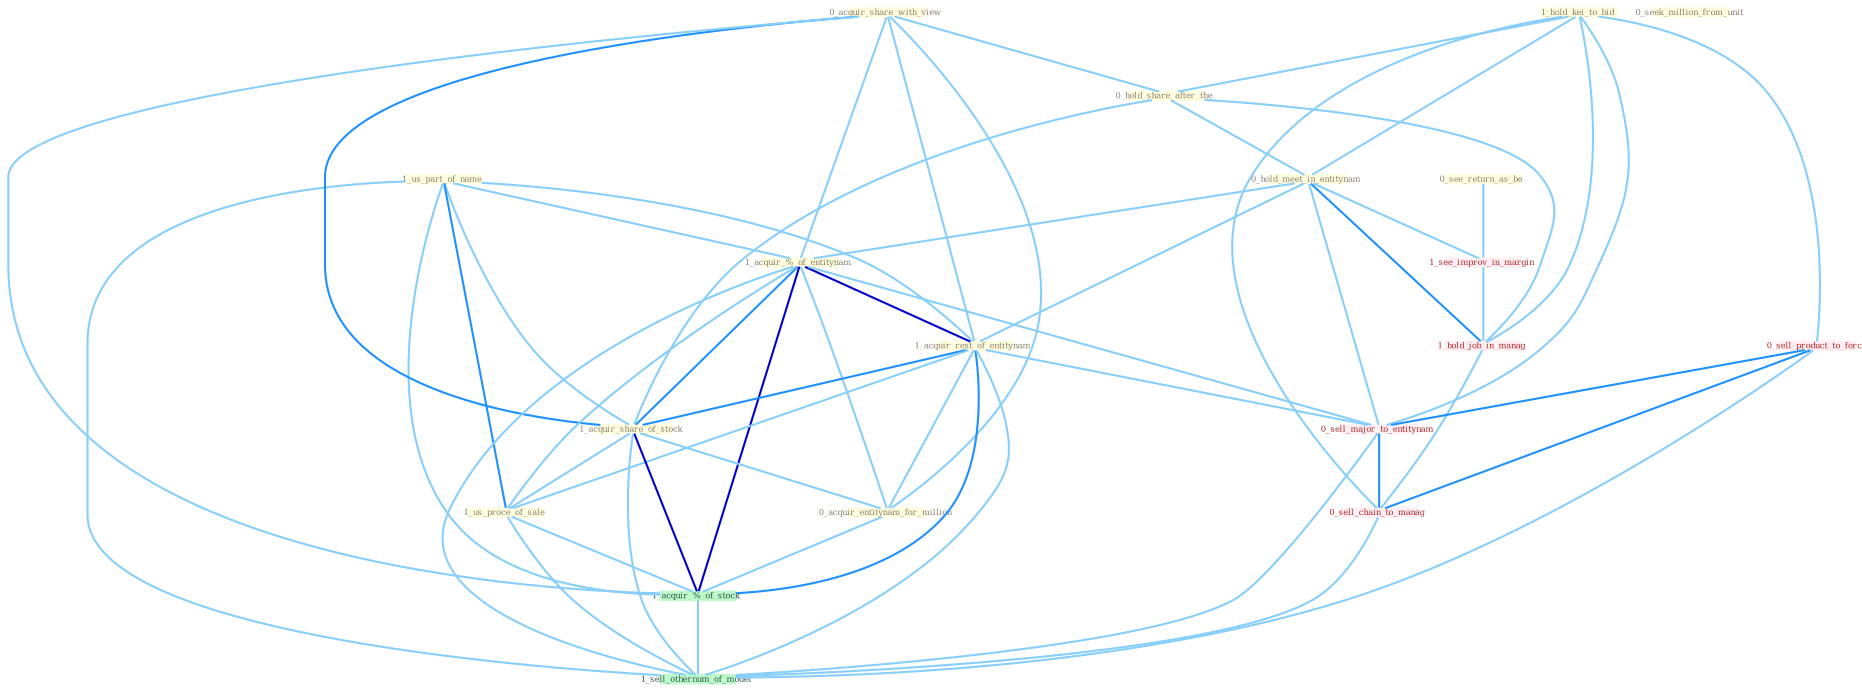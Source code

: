 Graph G{ 
    node
    [shape=polygon,style=filled,width=.5,height=.06,color="#BDFCC9",fixedsize=true,fontsize=4,
    fontcolor="#2f4f4f"];
    {node
    [color="#ffffe0", fontcolor="#8b7d6b"] "1_us_part_of_name " "0_see_return_as_be " "1_hold_kei_to_bid " "0_acquir_share_with_view " "0_hold_share_after_the " "0_seek_million_from_unit " "0_hold_meet_in_entitynam " "1_acquir_%_of_entitynam " "1_acquir_rest_of_entitynam " "1_acquir_share_of_stock " "0_acquir_entitynam_for_million " "1_us_proce_of_sale "}
{node [color="#fff0f5", fontcolor="#b22222"] "1_see_improv_in_margin " "1_hold_job_in_manag " "0_sell_product_to_forc " "0_sell_major_to_entitynam " "0_sell_chain_to_manag "}
edge [color="#B0E2FF"];

	"1_us_part_of_name " -- "1_acquir_%_of_entitynam " [w="1", color="#87cefa" ];
	"1_us_part_of_name " -- "1_acquir_rest_of_entitynam " [w="1", color="#87cefa" ];
	"1_us_part_of_name " -- "1_acquir_share_of_stock " [w="1", color="#87cefa" ];
	"1_us_part_of_name " -- "1_us_proce_of_sale " [w="2", color="#1e90ff" , len=0.8];
	"1_us_part_of_name " -- "1_acquir_%_of_stock " [w="1", color="#87cefa" ];
	"1_us_part_of_name " -- "1_sell_othernum_of_model " [w="1", color="#87cefa" ];
	"0_see_return_as_be " -- "1_see_improv_in_margin " [w="1", color="#87cefa" ];
	"1_hold_kei_to_bid " -- "0_hold_share_after_the " [w="1", color="#87cefa" ];
	"1_hold_kei_to_bid " -- "0_hold_meet_in_entitynam " [w="1", color="#87cefa" ];
	"1_hold_kei_to_bid " -- "1_hold_job_in_manag " [w="1", color="#87cefa" ];
	"1_hold_kei_to_bid " -- "0_sell_product_to_forc " [w="1", color="#87cefa" ];
	"1_hold_kei_to_bid " -- "0_sell_major_to_entitynam " [w="1", color="#87cefa" ];
	"1_hold_kei_to_bid " -- "0_sell_chain_to_manag " [w="1", color="#87cefa" ];
	"0_acquir_share_with_view " -- "0_hold_share_after_the " [w="1", color="#87cefa" ];
	"0_acquir_share_with_view " -- "1_acquir_%_of_entitynam " [w="1", color="#87cefa" ];
	"0_acquir_share_with_view " -- "1_acquir_rest_of_entitynam " [w="1", color="#87cefa" ];
	"0_acquir_share_with_view " -- "1_acquir_share_of_stock " [w="2", color="#1e90ff" , len=0.8];
	"0_acquir_share_with_view " -- "0_acquir_entitynam_for_million " [w="1", color="#87cefa" ];
	"0_acquir_share_with_view " -- "1_acquir_%_of_stock " [w="1", color="#87cefa" ];
	"0_hold_share_after_the " -- "0_hold_meet_in_entitynam " [w="1", color="#87cefa" ];
	"0_hold_share_after_the " -- "1_acquir_share_of_stock " [w="1", color="#87cefa" ];
	"0_hold_share_after_the " -- "1_hold_job_in_manag " [w="1", color="#87cefa" ];
	"0_hold_meet_in_entitynam " -- "1_acquir_%_of_entitynam " [w="1", color="#87cefa" ];
	"0_hold_meet_in_entitynam " -- "1_acquir_rest_of_entitynam " [w="1", color="#87cefa" ];
	"0_hold_meet_in_entitynam " -- "1_see_improv_in_margin " [w="1", color="#87cefa" ];
	"0_hold_meet_in_entitynam " -- "1_hold_job_in_manag " [w="2", color="#1e90ff" , len=0.8];
	"0_hold_meet_in_entitynam " -- "0_sell_major_to_entitynam " [w="1", color="#87cefa" ];
	"1_acquir_%_of_entitynam " -- "1_acquir_rest_of_entitynam " [w="3", color="#0000cd" , len=0.6];
	"1_acquir_%_of_entitynam " -- "1_acquir_share_of_stock " [w="2", color="#1e90ff" , len=0.8];
	"1_acquir_%_of_entitynam " -- "0_acquir_entitynam_for_million " [w="1", color="#87cefa" ];
	"1_acquir_%_of_entitynam " -- "1_us_proce_of_sale " [w="1", color="#87cefa" ];
	"1_acquir_%_of_entitynam " -- "1_acquir_%_of_stock " [w="3", color="#0000cd" , len=0.6];
	"1_acquir_%_of_entitynam " -- "0_sell_major_to_entitynam " [w="1", color="#87cefa" ];
	"1_acquir_%_of_entitynam " -- "1_sell_othernum_of_model " [w="1", color="#87cefa" ];
	"1_acquir_rest_of_entitynam " -- "1_acquir_share_of_stock " [w="2", color="#1e90ff" , len=0.8];
	"1_acquir_rest_of_entitynam " -- "0_acquir_entitynam_for_million " [w="1", color="#87cefa" ];
	"1_acquir_rest_of_entitynam " -- "1_us_proce_of_sale " [w="1", color="#87cefa" ];
	"1_acquir_rest_of_entitynam " -- "1_acquir_%_of_stock " [w="2", color="#1e90ff" , len=0.8];
	"1_acquir_rest_of_entitynam " -- "0_sell_major_to_entitynam " [w="1", color="#87cefa" ];
	"1_acquir_rest_of_entitynam " -- "1_sell_othernum_of_model " [w="1", color="#87cefa" ];
	"1_acquir_share_of_stock " -- "0_acquir_entitynam_for_million " [w="1", color="#87cefa" ];
	"1_acquir_share_of_stock " -- "1_us_proce_of_sale " [w="1", color="#87cefa" ];
	"1_acquir_share_of_stock " -- "1_acquir_%_of_stock " [w="3", color="#0000cd" , len=0.6];
	"1_acquir_share_of_stock " -- "1_sell_othernum_of_model " [w="1", color="#87cefa" ];
	"0_acquir_entitynam_for_million " -- "1_acquir_%_of_stock " [w="1", color="#87cefa" ];
	"1_us_proce_of_sale " -- "1_acquir_%_of_stock " [w="1", color="#87cefa" ];
	"1_us_proce_of_sale " -- "1_sell_othernum_of_model " [w="1", color="#87cefa" ];
	"1_see_improv_in_margin " -- "1_hold_job_in_manag " [w="1", color="#87cefa" ];
	"1_acquir_%_of_stock " -- "1_sell_othernum_of_model " [w="1", color="#87cefa" ];
	"1_hold_job_in_manag " -- "0_sell_chain_to_manag " [w="1", color="#87cefa" ];
	"0_sell_product_to_forc " -- "0_sell_major_to_entitynam " [w="2", color="#1e90ff" , len=0.8];
	"0_sell_product_to_forc " -- "0_sell_chain_to_manag " [w="2", color="#1e90ff" , len=0.8];
	"0_sell_product_to_forc " -- "1_sell_othernum_of_model " [w="1", color="#87cefa" ];
	"0_sell_major_to_entitynam " -- "0_sell_chain_to_manag " [w="2", color="#1e90ff" , len=0.8];
	"0_sell_major_to_entitynam " -- "1_sell_othernum_of_model " [w="1", color="#87cefa" ];
	"0_sell_chain_to_manag " -- "1_sell_othernum_of_model " [w="1", color="#87cefa" ];
}